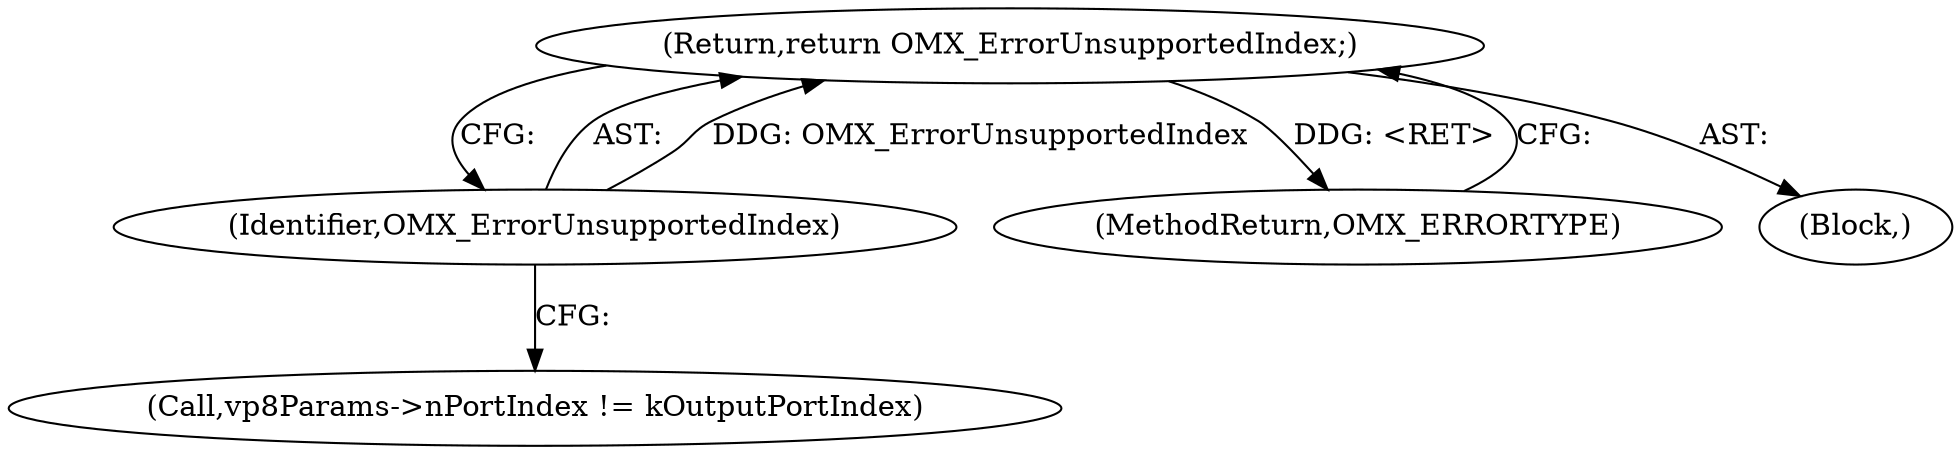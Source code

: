 digraph "1_Android_295c883fe3105b19bcd0f9e07d54c6b589fc5bff_27@del" {
"1000175" [label="(Return,return OMX_ErrorUnsupportedIndex;)"];
"1000176" [label="(Identifier,OMX_ErrorUnsupportedIndex)"];
"1000255" [label="(MethodReturn,OMX_ERRORTYPE)"];
"1000169" [label="(Call,vp8Params->nPortIndex != kOutputPortIndex)"];
"1000176" [label="(Identifier,OMX_ErrorUnsupportedIndex)"];
"1000175" [label="(Return,return OMX_ErrorUnsupportedIndex;)"];
"1000174" [label="(Block,)"];
"1000175" -> "1000174"  [label="AST: "];
"1000175" -> "1000176"  [label="CFG: "];
"1000176" -> "1000175"  [label="AST: "];
"1000255" -> "1000175"  [label="CFG: "];
"1000175" -> "1000255"  [label="DDG: <RET>"];
"1000176" -> "1000175"  [label="DDG: OMX_ErrorUnsupportedIndex"];
"1000176" -> "1000169"  [label="CFG: "];
}
